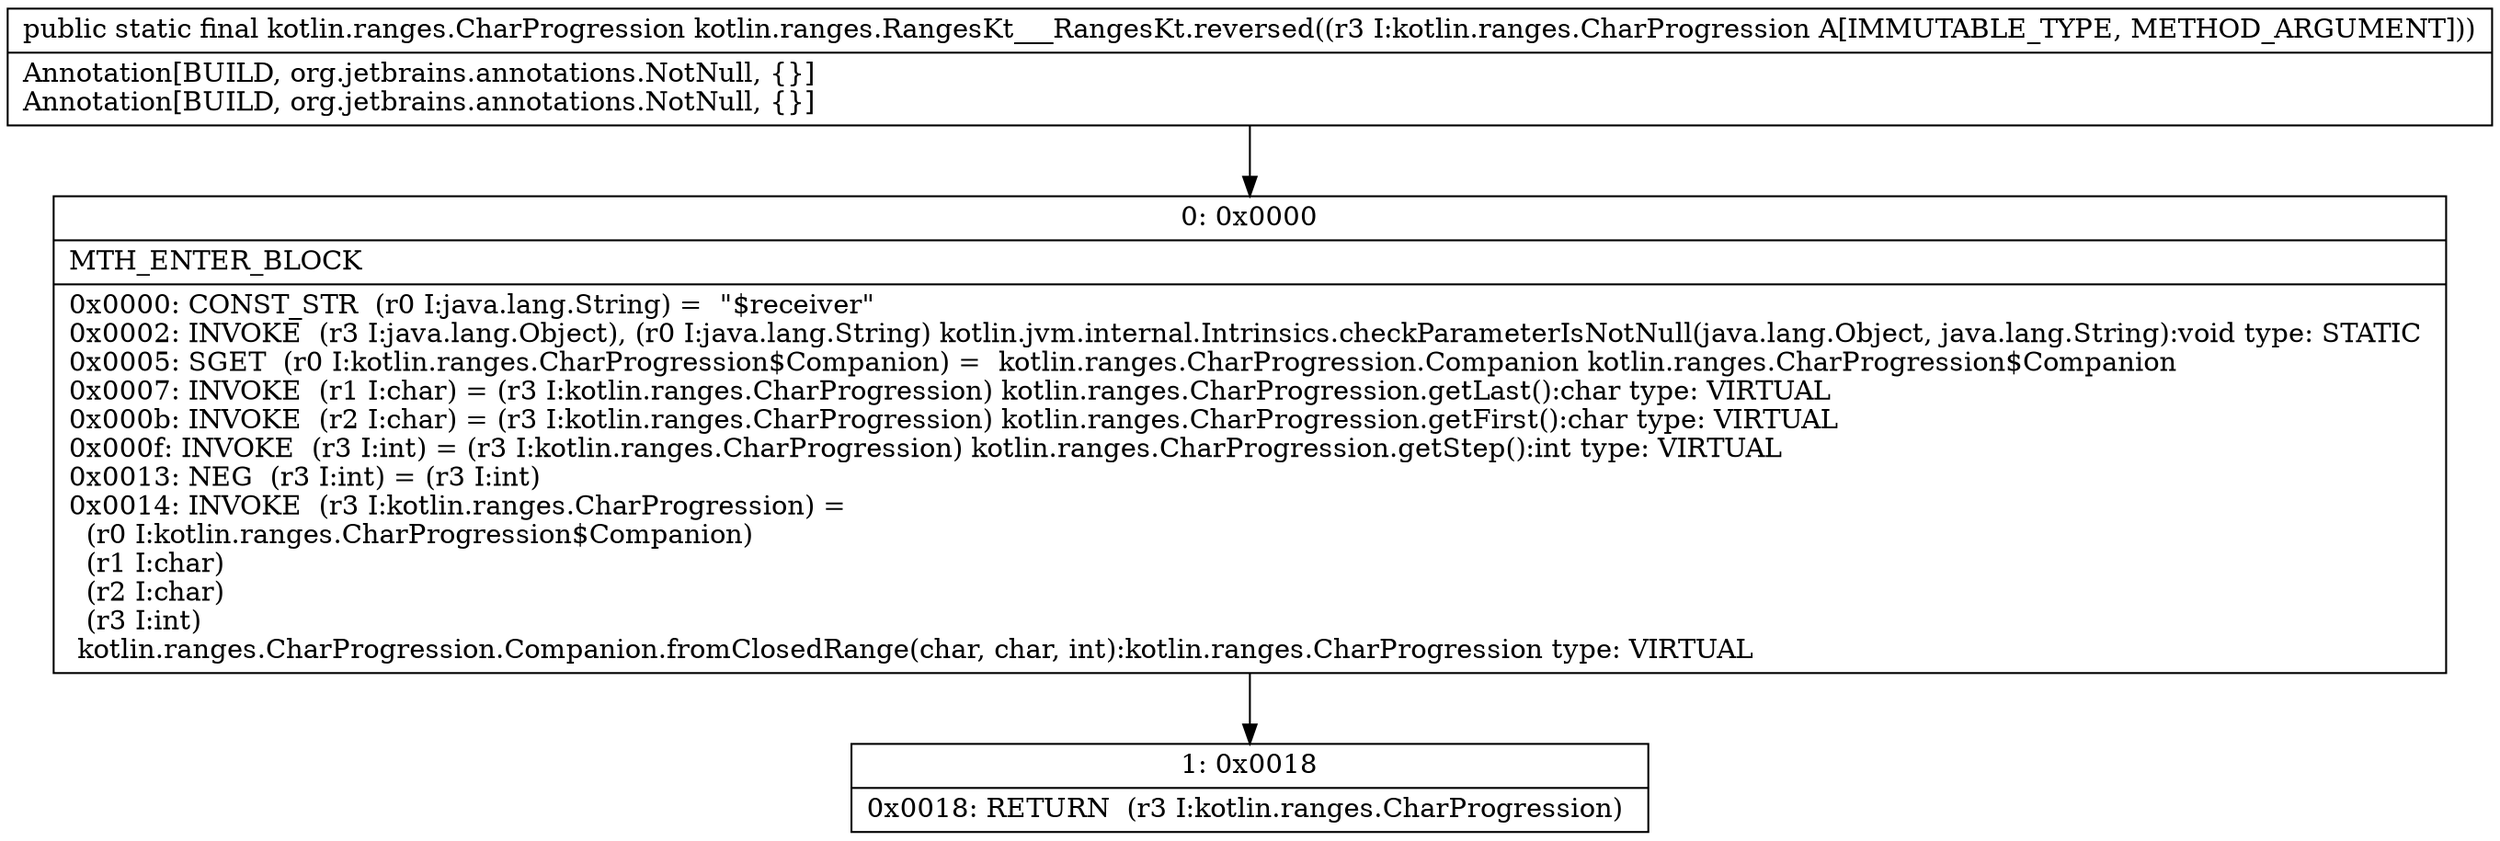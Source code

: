 digraph "CFG forkotlin.ranges.RangesKt___RangesKt.reversed(Lkotlin\/ranges\/CharProgression;)Lkotlin\/ranges\/CharProgression;" {
Node_0 [shape=record,label="{0\:\ 0x0000|MTH_ENTER_BLOCK\l|0x0000: CONST_STR  (r0 I:java.lang.String) =  \"$receiver\" \l0x0002: INVOKE  (r3 I:java.lang.Object), (r0 I:java.lang.String) kotlin.jvm.internal.Intrinsics.checkParameterIsNotNull(java.lang.Object, java.lang.String):void type: STATIC \l0x0005: SGET  (r0 I:kotlin.ranges.CharProgression$Companion) =  kotlin.ranges.CharProgression.Companion kotlin.ranges.CharProgression$Companion \l0x0007: INVOKE  (r1 I:char) = (r3 I:kotlin.ranges.CharProgression) kotlin.ranges.CharProgression.getLast():char type: VIRTUAL \l0x000b: INVOKE  (r2 I:char) = (r3 I:kotlin.ranges.CharProgression) kotlin.ranges.CharProgression.getFirst():char type: VIRTUAL \l0x000f: INVOKE  (r3 I:int) = (r3 I:kotlin.ranges.CharProgression) kotlin.ranges.CharProgression.getStep():int type: VIRTUAL \l0x0013: NEG  (r3 I:int) = (r3 I:int) \l0x0014: INVOKE  (r3 I:kotlin.ranges.CharProgression) = \l  (r0 I:kotlin.ranges.CharProgression$Companion)\l  (r1 I:char)\l  (r2 I:char)\l  (r3 I:int)\l kotlin.ranges.CharProgression.Companion.fromClosedRange(char, char, int):kotlin.ranges.CharProgression type: VIRTUAL \l}"];
Node_1 [shape=record,label="{1\:\ 0x0018|0x0018: RETURN  (r3 I:kotlin.ranges.CharProgression) \l}"];
MethodNode[shape=record,label="{public static final kotlin.ranges.CharProgression kotlin.ranges.RangesKt___RangesKt.reversed((r3 I:kotlin.ranges.CharProgression A[IMMUTABLE_TYPE, METHOD_ARGUMENT]))  | Annotation[BUILD, org.jetbrains.annotations.NotNull, \{\}]\lAnnotation[BUILD, org.jetbrains.annotations.NotNull, \{\}]\l}"];
MethodNode -> Node_0;
Node_0 -> Node_1;
}

